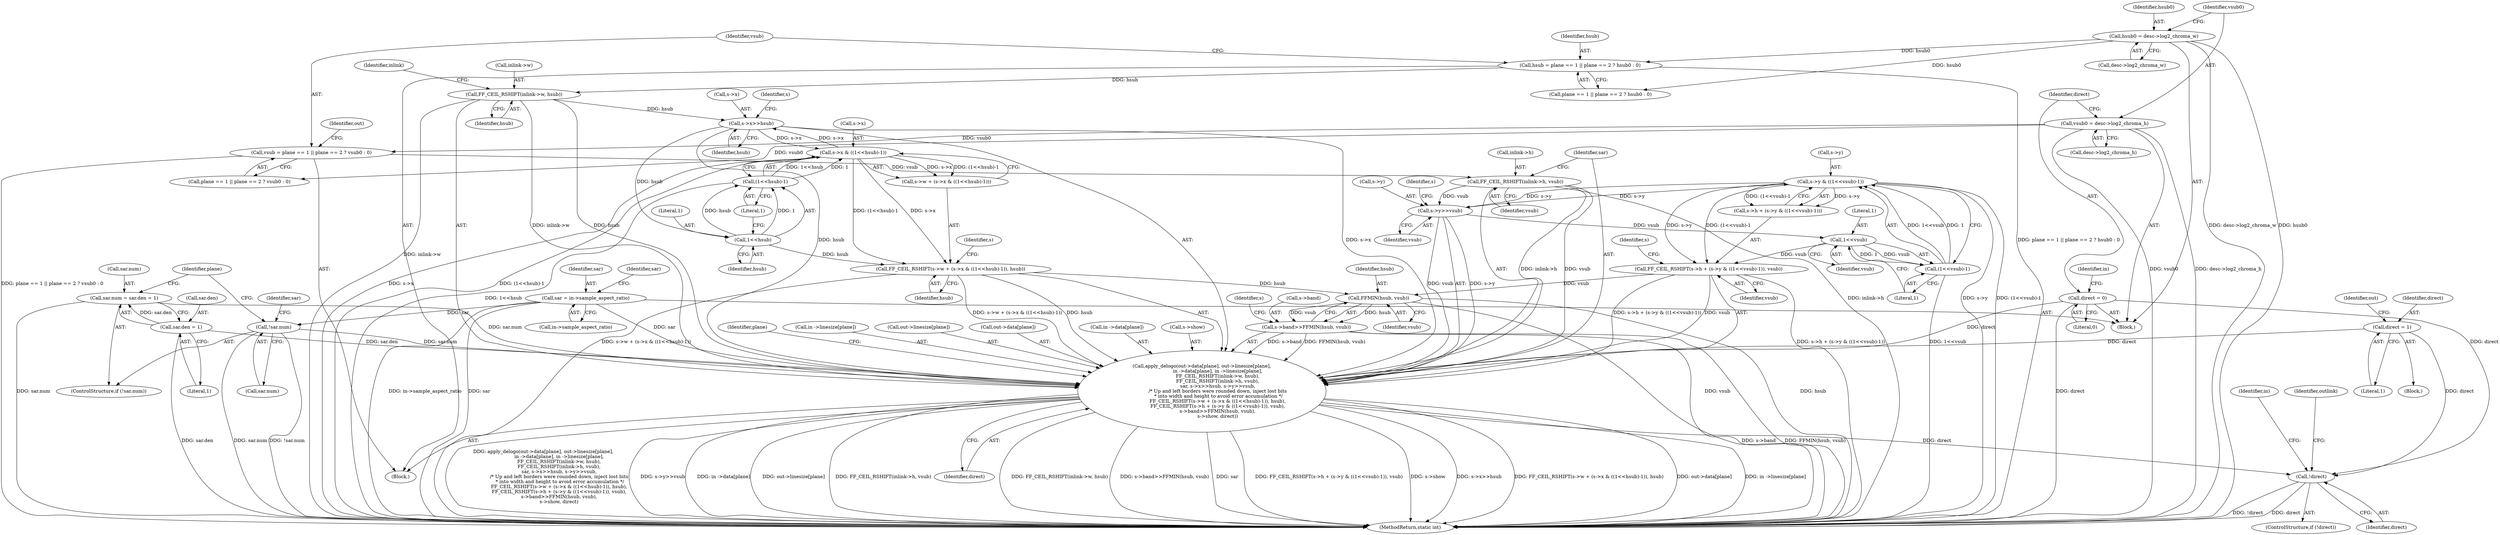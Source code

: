 digraph "0_FFmpeg_e43a0a232dbf6d3c161823c2e07c52e76227a1bc_0@array" {
"1000252" [label="(Call,apply_delogo(out->data[plane], out->linesize[plane],\n                     in ->data[plane], in ->linesize[plane],\n                     FF_CEIL_RSHIFT(inlink->w, hsub),\n                     FF_CEIL_RSHIFT(inlink->h, vsub),\n                     sar, s->x>>hsub, s->y>>vsub,\n                     /* Up and left borders were rounded down, inject lost bits\n                      * into width and height to avoid error accumulation */\n                     FF_CEIL_RSHIFT(s->w + (s->x & ((1<<hsub)-1)), hsub),\n                     FF_CEIL_RSHIFT(s->h + (s->y & ((1<<vsub)-1)), vsub),\n                     s->band>>FFMIN(hsub, vsub),\n                     s->show, direct))"];
"1000273" [label="(Call,FF_CEIL_RSHIFT(inlink->w, hsub))"];
"1000227" [label="(Call,hsub = plane == 1 || plane == 2 ? hsub0 : 0)"];
"1000133" [label="(Call,hsub0 = desc->log2_chroma_w)"];
"1000278" [label="(Call,FF_CEIL_RSHIFT(inlink->h, vsub))"];
"1000240" [label="(Call,vsub = plane == 1 || plane == 2 ? vsub0 : 0)"];
"1000139" [label="(Call,vsub0 = desc->log2_chroma_h)"];
"1000185" [label="(Call,sar = in->sample_aspect_ratio)"];
"1000199" [label="(Call,sar.den = 1)"];
"1000191" [label="(Call,!sar.num)"];
"1000195" [label="(Call,sar.num = sar.den = 1)"];
"1000284" [label="(Call,s->x>>hsub)"];
"1000299" [label="(Call,s->x & ((1<<hsub)-1))"];
"1000303" [label="(Call,(1<<hsub)-1)"];
"1000304" [label="(Call,1<<hsub)"];
"1000289" [label="(Call,s->y>>vsub)"];
"1000314" [label="(Call,s->y & ((1<<vsub)-1))"];
"1000318" [label="(Call,(1<<vsub)-1)"];
"1000319" [label="(Call,1<<vsub)"];
"1000294" [label="(Call,FF_CEIL_RSHIFT(s->w + (s->x & ((1<<hsub)-1)), hsub))"];
"1000309" [label="(Call,FF_CEIL_RSHIFT(s->h + (s->y & ((1<<vsub)-1)), vsub))"];
"1000324" [label="(Call,s->band>>FFMIN(hsub, vsub))"];
"1000328" [label="(Call,FFMIN(hsub, vsub))"];
"1000154" [label="(Call,direct = 1)"];
"1000145" [label="(Call,direct = 0)"];
"1000336" [label="(Call,!direct)"];
"1000283" [label="(Identifier,sar)"];
"1000224" [label="(Identifier,plane)"];
"1000227" [label="(Call,hsub = plane == 1 || plane == 2 ? hsub0 : 0)"];
"1000133" [label="(Call,hsub0 = desc->log2_chroma_w)"];
"1000241" [label="(Identifier,vsub)"];
"1000279" [label="(Call,inlink->h)"];
"1000277" [label="(Identifier,hsub)"];
"1000134" [label="(Identifier,hsub0)"];
"1000252" [label="(Call,apply_delogo(out->data[plane], out->linesize[plane],\n                     in ->data[plane], in ->linesize[plane],\n                     FF_CEIL_RSHIFT(inlink->w, hsub),\n                     FF_CEIL_RSHIFT(inlink->h, vsub),\n                     sar, s->x>>hsub, s->y>>vsub,\n                     /* Up and left borders were rounded down, inject lost bits\n                      * into width and height to avoid error accumulation */\n                     FF_CEIL_RSHIFT(s->w + (s->x & ((1<<hsub)-1)), hsub),\n                     FF_CEIL_RSHIFT(s->h + (s->y & ((1<<vsub)-1)), vsub),\n                     s->band>>FFMIN(hsub, vsub),\n                     s->show, direct))"];
"1000203" [label="(Literal,1)"];
"1000335" [label="(ControlStructure,if (!direct))"];
"1000187" [label="(Call,in->sample_aspect_ratio)"];
"1000135" [label="(Call,desc->log2_chroma_w)"];
"1000332" [label="(Identifier,s)"];
"1000139" [label="(Call,vsub0 = desc->log2_chroma_h)"];
"1000297" [label="(Identifier,s)"];
"1000312" [label="(Identifier,s)"];
"1000268" [label="(Call,in ->linesize[plane])"];
"1000325" [label="(Call,s->band)"];
"1000225" [label="(Block,)"];
"1000308" [label="(Identifier,hsub)"];
"1000322" [label="(Literal,1)"];
"1000185" [label="(Call,sar = in->sample_aspect_ratio)"];
"1000199" [label="(Call,sar.den = 1)"];
"1000258" [label="(Call,out->linesize[plane])"];
"1000299" [label="(Call,s->x & ((1<<hsub)-1))"];
"1000330" [label="(Identifier,vsub)"];
"1000336" [label="(Call,!direct)"];
"1000329" [label="(Identifier,hsub)"];
"1000324" [label="(Call,s->band>>FFMIN(hsub, vsub))"];
"1000152" [label="(Identifier,in)"];
"1000253" [label="(Call,out->data[plane])"];
"1000191" [label="(Call,!sar.num)"];
"1000140" [label="(Identifier,vsub0)"];
"1000105" [label="(Block,)"];
"1000229" [label="(Call,plane == 1 || plane == 2 ? hsub0 : 0)"];
"1000345" [label="(MethodReturn,static int)"];
"1000323" [label="(Identifier,vsub)"];
"1000284" [label="(Call,s->x>>hsub)"];
"1000242" [label="(Call,plane == 1 || plane == 2 ? vsub0 : 0)"];
"1000306" [label="(Identifier,hsub)"];
"1000282" [label="(Identifier,vsub)"];
"1000326" [label="(Identifier,s)"];
"1000228" [label="(Identifier,hsub)"];
"1000153" [label="(Block,)"];
"1000300" [label="(Call,s->x)"];
"1000303" [label="(Call,(1<<hsub)-1)"];
"1000154" [label="(Call,direct = 1)"];
"1000334" [label="(Identifier,direct)"];
"1000305" [label="(Literal,1)"];
"1000263" [label="(Call,in ->data[plane])"];
"1000190" [label="(ControlStructure,if (!sar.num))"];
"1000285" [label="(Call,s->x)"];
"1000291" [label="(Identifier,s)"];
"1000141" [label="(Call,desc->log2_chroma_h)"];
"1000200" [label="(Call,sar.den)"];
"1000186" [label="(Identifier,sar)"];
"1000309" [label="(Call,FF_CEIL_RSHIFT(s->h + (s->y & ((1<<vsub)-1)), vsub))"];
"1000195" [label="(Call,sar.num = sar.den = 1)"];
"1000343" [label="(Identifier,outlink)"];
"1000314" [label="(Call,s->y & ((1<<vsub)-1))"];
"1000155" [label="(Identifier,direct)"];
"1000337" [label="(Identifier,direct)"];
"1000315" [label="(Call,s->y)"];
"1000240" [label="(Call,vsub = plane == 1 || plane == 2 ? vsub0 : 0)"];
"1000197" [label="(Identifier,sar)"];
"1000318" [label="(Call,(1<<vsub)-1)"];
"1000146" [label="(Identifier,direct)"];
"1000290" [label="(Call,s->y)"];
"1000158" [label="(Identifier,out)"];
"1000196" [label="(Call,sar.num)"];
"1000293" [label="(Identifier,vsub)"];
"1000304" [label="(Call,1<<hsub)"];
"1000147" [label="(Literal,0)"];
"1000193" [label="(Identifier,sar)"];
"1000320" [label="(Literal,1)"];
"1000255" [label="(Identifier,out)"];
"1000294" [label="(Call,FF_CEIL_RSHIFT(s->w + (s->x & ((1<<hsub)-1)), hsub))"];
"1000288" [label="(Identifier,hsub)"];
"1000192" [label="(Call,sar.num)"];
"1000289" [label="(Call,s->y>>vsub)"];
"1000156" [label="(Literal,1)"];
"1000280" [label="(Identifier,inlink)"];
"1000321" [label="(Identifier,vsub)"];
"1000295" [label="(Call,s->w + (s->x & ((1<<hsub)-1)))"];
"1000145" [label="(Call,direct = 0)"];
"1000328" [label="(Call,FFMIN(hsub, vsub))"];
"1000273" [label="(Call,FF_CEIL_RSHIFT(inlink->w, hsub))"];
"1000206" [label="(Identifier,plane)"];
"1000331" [label="(Call,s->show)"];
"1000319" [label="(Call,1<<vsub)"];
"1000340" [label="(Identifier,in)"];
"1000278" [label="(Call,FF_CEIL_RSHIFT(inlink->h, vsub))"];
"1000307" [label="(Literal,1)"];
"1000274" [label="(Call,inlink->w)"];
"1000310" [label="(Call,s->h + (s->y & ((1<<vsub)-1)))"];
"1000252" -> "1000225"  [label="AST: "];
"1000252" -> "1000334"  [label="CFG: "];
"1000253" -> "1000252"  [label="AST: "];
"1000258" -> "1000252"  [label="AST: "];
"1000263" -> "1000252"  [label="AST: "];
"1000268" -> "1000252"  [label="AST: "];
"1000273" -> "1000252"  [label="AST: "];
"1000278" -> "1000252"  [label="AST: "];
"1000283" -> "1000252"  [label="AST: "];
"1000284" -> "1000252"  [label="AST: "];
"1000289" -> "1000252"  [label="AST: "];
"1000294" -> "1000252"  [label="AST: "];
"1000309" -> "1000252"  [label="AST: "];
"1000324" -> "1000252"  [label="AST: "];
"1000331" -> "1000252"  [label="AST: "];
"1000334" -> "1000252"  [label="AST: "];
"1000224" -> "1000252"  [label="CFG: "];
"1000252" -> "1000345"  [label="DDG: FF_CEIL_RSHIFT(s->h + (s->y & ((1<<vsub)-1)), vsub)"];
"1000252" -> "1000345"  [label="DDG: s->show"];
"1000252" -> "1000345"  [label="DDG: s->x>>hsub"];
"1000252" -> "1000345"  [label="DDG: FF_CEIL_RSHIFT(s->w + (s->x & ((1<<hsub)-1)), hsub)"];
"1000252" -> "1000345"  [label="DDG: out->data[plane]"];
"1000252" -> "1000345"  [label="DDG: in ->linesize[plane]"];
"1000252" -> "1000345"  [label="DDG: apply_delogo(out->data[plane], out->linesize[plane],\n                     in ->data[plane], in ->linesize[plane],\n                     FF_CEIL_RSHIFT(inlink->w, hsub),\n                     FF_CEIL_RSHIFT(inlink->h, vsub),\n                     sar, s->x>>hsub, s->y>>vsub,\n                     /* Up and left borders were rounded down, inject lost bits\n                      * into width and height to avoid error accumulation */\n                     FF_CEIL_RSHIFT(s->w + (s->x & ((1<<hsub)-1)), hsub),\n                     FF_CEIL_RSHIFT(s->h + (s->y & ((1<<vsub)-1)), vsub),\n                     s->band>>FFMIN(hsub, vsub),\n                     s->show, direct)"];
"1000252" -> "1000345"  [label="DDG: s->y>>vsub"];
"1000252" -> "1000345"  [label="DDG: in ->data[plane]"];
"1000252" -> "1000345"  [label="DDG: out->linesize[plane]"];
"1000252" -> "1000345"  [label="DDG: FF_CEIL_RSHIFT(inlink->h, vsub)"];
"1000252" -> "1000345"  [label="DDG: FF_CEIL_RSHIFT(inlink->w, hsub)"];
"1000252" -> "1000345"  [label="DDG: s->band>>FFMIN(hsub, vsub)"];
"1000252" -> "1000345"  [label="DDG: sar"];
"1000273" -> "1000252"  [label="DDG: inlink->w"];
"1000273" -> "1000252"  [label="DDG: hsub"];
"1000278" -> "1000252"  [label="DDG: inlink->h"];
"1000278" -> "1000252"  [label="DDG: vsub"];
"1000185" -> "1000252"  [label="DDG: sar"];
"1000199" -> "1000252"  [label="DDG: sar.den"];
"1000191" -> "1000252"  [label="DDG: sar.num"];
"1000195" -> "1000252"  [label="DDG: sar.num"];
"1000284" -> "1000252"  [label="DDG: s->x"];
"1000284" -> "1000252"  [label="DDG: hsub"];
"1000289" -> "1000252"  [label="DDG: s->y"];
"1000289" -> "1000252"  [label="DDG: vsub"];
"1000294" -> "1000252"  [label="DDG: s->w + (s->x & ((1<<hsub)-1))"];
"1000294" -> "1000252"  [label="DDG: hsub"];
"1000309" -> "1000252"  [label="DDG: s->h + (s->y & ((1<<vsub)-1))"];
"1000309" -> "1000252"  [label="DDG: vsub"];
"1000324" -> "1000252"  [label="DDG: s->band"];
"1000324" -> "1000252"  [label="DDG: FFMIN(hsub, vsub)"];
"1000154" -> "1000252"  [label="DDG: direct"];
"1000145" -> "1000252"  [label="DDG: direct"];
"1000252" -> "1000336"  [label="DDG: direct"];
"1000273" -> "1000277"  [label="CFG: "];
"1000274" -> "1000273"  [label="AST: "];
"1000277" -> "1000273"  [label="AST: "];
"1000280" -> "1000273"  [label="CFG: "];
"1000273" -> "1000345"  [label="DDG: inlink->w"];
"1000227" -> "1000273"  [label="DDG: hsub"];
"1000273" -> "1000284"  [label="DDG: hsub"];
"1000227" -> "1000225"  [label="AST: "];
"1000227" -> "1000229"  [label="CFG: "];
"1000228" -> "1000227"  [label="AST: "];
"1000229" -> "1000227"  [label="AST: "];
"1000241" -> "1000227"  [label="CFG: "];
"1000227" -> "1000345"  [label="DDG: plane == 1 || plane == 2 ? hsub0 : 0"];
"1000133" -> "1000227"  [label="DDG: hsub0"];
"1000133" -> "1000105"  [label="AST: "];
"1000133" -> "1000135"  [label="CFG: "];
"1000134" -> "1000133"  [label="AST: "];
"1000135" -> "1000133"  [label="AST: "];
"1000140" -> "1000133"  [label="CFG: "];
"1000133" -> "1000345"  [label="DDG: hsub0"];
"1000133" -> "1000345"  [label="DDG: desc->log2_chroma_w"];
"1000133" -> "1000229"  [label="DDG: hsub0"];
"1000278" -> "1000282"  [label="CFG: "];
"1000279" -> "1000278"  [label="AST: "];
"1000282" -> "1000278"  [label="AST: "];
"1000283" -> "1000278"  [label="CFG: "];
"1000278" -> "1000345"  [label="DDG: inlink->h"];
"1000240" -> "1000278"  [label="DDG: vsub"];
"1000278" -> "1000289"  [label="DDG: vsub"];
"1000240" -> "1000225"  [label="AST: "];
"1000240" -> "1000242"  [label="CFG: "];
"1000241" -> "1000240"  [label="AST: "];
"1000242" -> "1000240"  [label="AST: "];
"1000255" -> "1000240"  [label="CFG: "];
"1000240" -> "1000345"  [label="DDG: plane == 1 || plane == 2 ? vsub0 : 0"];
"1000139" -> "1000240"  [label="DDG: vsub0"];
"1000139" -> "1000105"  [label="AST: "];
"1000139" -> "1000141"  [label="CFG: "];
"1000140" -> "1000139"  [label="AST: "];
"1000141" -> "1000139"  [label="AST: "];
"1000146" -> "1000139"  [label="CFG: "];
"1000139" -> "1000345"  [label="DDG: desc->log2_chroma_h"];
"1000139" -> "1000345"  [label="DDG: vsub0"];
"1000139" -> "1000242"  [label="DDG: vsub0"];
"1000185" -> "1000105"  [label="AST: "];
"1000185" -> "1000187"  [label="CFG: "];
"1000186" -> "1000185"  [label="AST: "];
"1000187" -> "1000185"  [label="AST: "];
"1000193" -> "1000185"  [label="CFG: "];
"1000185" -> "1000345"  [label="DDG: sar"];
"1000185" -> "1000345"  [label="DDG: in->sample_aspect_ratio"];
"1000185" -> "1000191"  [label="DDG: sar"];
"1000199" -> "1000195"  [label="AST: "];
"1000199" -> "1000203"  [label="CFG: "];
"1000200" -> "1000199"  [label="AST: "];
"1000203" -> "1000199"  [label="AST: "];
"1000195" -> "1000199"  [label="CFG: "];
"1000199" -> "1000345"  [label="DDG: sar.den"];
"1000199" -> "1000195"  [label="DDG: sar.den"];
"1000191" -> "1000190"  [label="AST: "];
"1000191" -> "1000192"  [label="CFG: "];
"1000192" -> "1000191"  [label="AST: "];
"1000197" -> "1000191"  [label="CFG: "];
"1000206" -> "1000191"  [label="CFG: "];
"1000191" -> "1000345"  [label="DDG: !sar.num"];
"1000191" -> "1000345"  [label="DDG: sar.num"];
"1000195" -> "1000190"  [label="AST: "];
"1000196" -> "1000195"  [label="AST: "];
"1000206" -> "1000195"  [label="CFG: "];
"1000195" -> "1000345"  [label="DDG: sar.num"];
"1000284" -> "1000288"  [label="CFG: "];
"1000285" -> "1000284"  [label="AST: "];
"1000288" -> "1000284"  [label="AST: "];
"1000291" -> "1000284"  [label="CFG: "];
"1000299" -> "1000284"  [label="DDG: s->x"];
"1000284" -> "1000299"  [label="DDG: s->x"];
"1000284" -> "1000304"  [label="DDG: hsub"];
"1000299" -> "1000295"  [label="AST: "];
"1000299" -> "1000303"  [label="CFG: "];
"1000300" -> "1000299"  [label="AST: "];
"1000303" -> "1000299"  [label="AST: "];
"1000295" -> "1000299"  [label="CFG: "];
"1000299" -> "1000345"  [label="DDG: (1<<hsub)-1"];
"1000299" -> "1000345"  [label="DDG: s->x"];
"1000299" -> "1000294"  [label="DDG: s->x"];
"1000299" -> "1000294"  [label="DDG: (1<<hsub)-1"];
"1000299" -> "1000295"  [label="DDG: s->x"];
"1000299" -> "1000295"  [label="DDG: (1<<hsub)-1"];
"1000303" -> "1000299"  [label="DDG: 1<<hsub"];
"1000303" -> "1000299"  [label="DDG: 1"];
"1000303" -> "1000307"  [label="CFG: "];
"1000304" -> "1000303"  [label="AST: "];
"1000307" -> "1000303"  [label="AST: "];
"1000303" -> "1000345"  [label="DDG: 1<<hsub"];
"1000304" -> "1000303"  [label="DDG: 1"];
"1000304" -> "1000303"  [label="DDG: hsub"];
"1000304" -> "1000306"  [label="CFG: "];
"1000305" -> "1000304"  [label="AST: "];
"1000306" -> "1000304"  [label="AST: "];
"1000307" -> "1000304"  [label="CFG: "];
"1000304" -> "1000294"  [label="DDG: hsub"];
"1000289" -> "1000293"  [label="CFG: "];
"1000290" -> "1000289"  [label="AST: "];
"1000293" -> "1000289"  [label="AST: "];
"1000297" -> "1000289"  [label="CFG: "];
"1000314" -> "1000289"  [label="DDG: s->y"];
"1000289" -> "1000314"  [label="DDG: s->y"];
"1000289" -> "1000319"  [label="DDG: vsub"];
"1000314" -> "1000310"  [label="AST: "];
"1000314" -> "1000318"  [label="CFG: "];
"1000315" -> "1000314"  [label="AST: "];
"1000318" -> "1000314"  [label="AST: "];
"1000310" -> "1000314"  [label="CFG: "];
"1000314" -> "1000345"  [label="DDG: s->y"];
"1000314" -> "1000345"  [label="DDG: (1<<vsub)-1"];
"1000314" -> "1000309"  [label="DDG: s->y"];
"1000314" -> "1000309"  [label="DDG: (1<<vsub)-1"];
"1000314" -> "1000310"  [label="DDG: s->y"];
"1000314" -> "1000310"  [label="DDG: (1<<vsub)-1"];
"1000318" -> "1000314"  [label="DDG: 1<<vsub"];
"1000318" -> "1000314"  [label="DDG: 1"];
"1000318" -> "1000322"  [label="CFG: "];
"1000319" -> "1000318"  [label="AST: "];
"1000322" -> "1000318"  [label="AST: "];
"1000318" -> "1000345"  [label="DDG: 1<<vsub"];
"1000319" -> "1000318"  [label="DDG: 1"];
"1000319" -> "1000318"  [label="DDG: vsub"];
"1000319" -> "1000321"  [label="CFG: "];
"1000320" -> "1000319"  [label="AST: "];
"1000321" -> "1000319"  [label="AST: "];
"1000322" -> "1000319"  [label="CFG: "];
"1000319" -> "1000309"  [label="DDG: vsub"];
"1000294" -> "1000308"  [label="CFG: "];
"1000295" -> "1000294"  [label="AST: "];
"1000308" -> "1000294"  [label="AST: "];
"1000312" -> "1000294"  [label="CFG: "];
"1000294" -> "1000345"  [label="DDG: s->w + (s->x & ((1<<hsub)-1))"];
"1000294" -> "1000328"  [label="DDG: hsub"];
"1000309" -> "1000323"  [label="CFG: "];
"1000310" -> "1000309"  [label="AST: "];
"1000323" -> "1000309"  [label="AST: "];
"1000326" -> "1000309"  [label="CFG: "];
"1000309" -> "1000345"  [label="DDG: s->h + (s->y & ((1<<vsub)-1))"];
"1000309" -> "1000328"  [label="DDG: vsub"];
"1000324" -> "1000328"  [label="CFG: "];
"1000325" -> "1000324"  [label="AST: "];
"1000328" -> "1000324"  [label="AST: "];
"1000332" -> "1000324"  [label="CFG: "];
"1000324" -> "1000345"  [label="DDG: FFMIN(hsub, vsub)"];
"1000324" -> "1000345"  [label="DDG: s->band"];
"1000328" -> "1000324"  [label="DDG: hsub"];
"1000328" -> "1000324"  [label="DDG: vsub"];
"1000328" -> "1000330"  [label="CFG: "];
"1000329" -> "1000328"  [label="AST: "];
"1000330" -> "1000328"  [label="AST: "];
"1000328" -> "1000345"  [label="DDG: hsub"];
"1000328" -> "1000345"  [label="DDG: vsub"];
"1000154" -> "1000153"  [label="AST: "];
"1000154" -> "1000156"  [label="CFG: "];
"1000155" -> "1000154"  [label="AST: "];
"1000156" -> "1000154"  [label="AST: "];
"1000158" -> "1000154"  [label="CFG: "];
"1000154" -> "1000336"  [label="DDG: direct"];
"1000145" -> "1000105"  [label="AST: "];
"1000145" -> "1000147"  [label="CFG: "];
"1000146" -> "1000145"  [label="AST: "];
"1000147" -> "1000145"  [label="AST: "];
"1000152" -> "1000145"  [label="CFG: "];
"1000145" -> "1000345"  [label="DDG: direct"];
"1000145" -> "1000336"  [label="DDG: direct"];
"1000336" -> "1000335"  [label="AST: "];
"1000336" -> "1000337"  [label="CFG: "];
"1000337" -> "1000336"  [label="AST: "];
"1000340" -> "1000336"  [label="CFG: "];
"1000343" -> "1000336"  [label="CFG: "];
"1000336" -> "1000345"  [label="DDG: !direct"];
"1000336" -> "1000345"  [label="DDG: direct"];
}
